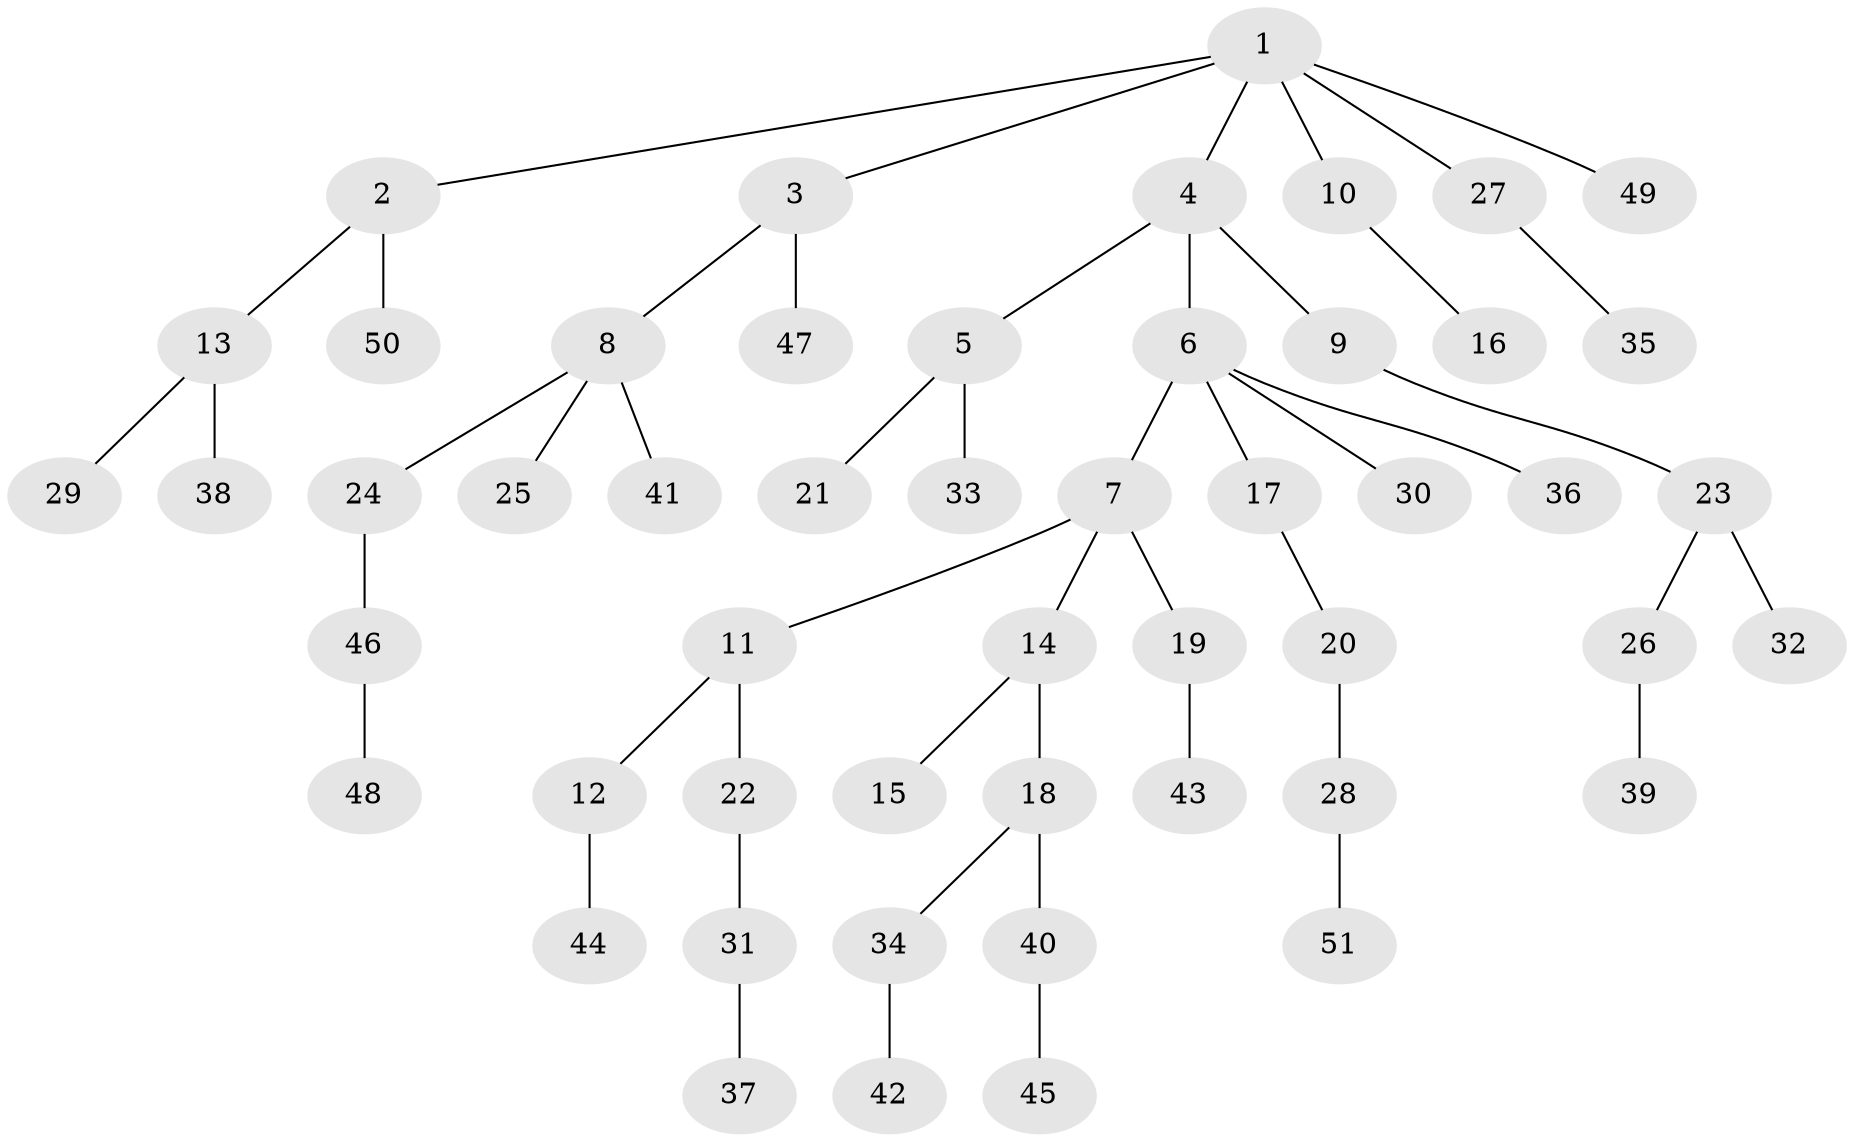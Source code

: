 // Generated by graph-tools (version 1.1) at 2025/50/03/09/25 03:50:17]
// undirected, 51 vertices, 50 edges
graph export_dot {
graph [start="1"]
  node [color=gray90,style=filled];
  1;
  2;
  3;
  4;
  5;
  6;
  7;
  8;
  9;
  10;
  11;
  12;
  13;
  14;
  15;
  16;
  17;
  18;
  19;
  20;
  21;
  22;
  23;
  24;
  25;
  26;
  27;
  28;
  29;
  30;
  31;
  32;
  33;
  34;
  35;
  36;
  37;
  38;
  39;
  40;
  41;
  42;
  43;
  44;
  45;
  46;
  47;
  48;
  49;
  50;
  51;
  1 -- 2;
  1 -- 3;
  1 -- 4;
  1 -- 10;
  1 -- 27;
  1 -- 49;
  2 -- 13;
  2 -- 50;
  3 -- 8;
  3 -- 47;
  4 -- 5;
  4 -- 6;
  4 -- 9;
  5 -- 21;
  5 -- 33;
  6 -- 7;
  6 -- 17;
  6 -- 30;
  6 -- 36;
  7 -- 11;
  7 -- 14;
  7 -- 19;
  8 -- 24;
  8 -- 25;
  8 -- 41;
  9 -- 23;
  10 -- 16;
  11 -- 12;
  11 -- 22;
  12 -- 44;
  13 -- 29;
  13 -- 38;
  14 -- 15;
  14 -- 18;
  17 -- 20;
  18 -- 34;
  18 -- 40;
  19 -- 43;
  20 -- 28;
  22 -- 31;
  23 -- 26;
  23 -- 32;
  24 -- 46;
  26 -- 39;
  27 -- 35;
  28 -- 51;
  31 -- 37;
  34 -- 42;
  40 -- 45;
  46 -- 48;
}
